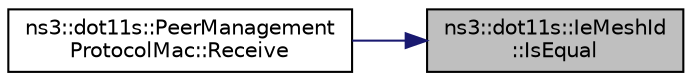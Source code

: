 digraph "ns3::dot11s::IeMeshId::IsEqual"
{
 // LATEX_PDF_SIZE
  edge [fontname="Helvetica",fontsize="10",labelfontname="Helvetica",labelfontsize="10"];
  node [fontname="Helvetica",fontsize="10",shape=record];
  rankdir="RL";
  Node1 [label="ns3::dot11s::IeMeshId\l::IsEqual",height=0.2,width=0.4,color="black", fillcolor="grey75", style="filled", fontcolor="black",tooltip="Equality test."];
  Node1 -> Node2 [dir="back",color="midnightblue",fontsize="10",style="solid",fontname="Helvetica"];
  Node2 [label="ns3::dot11s::PeerManagement\lProtocolMac::Receive",height=0.2,width=0.4,color="black", fillcolor="white", style="filled",URL="$classns3_1_1dot11s_1_1_peer_management_protocol_mac.html#a2c235d74f54dc4f10d0bb6454f27a421",tooltip="Receive and process a packet."];
}
